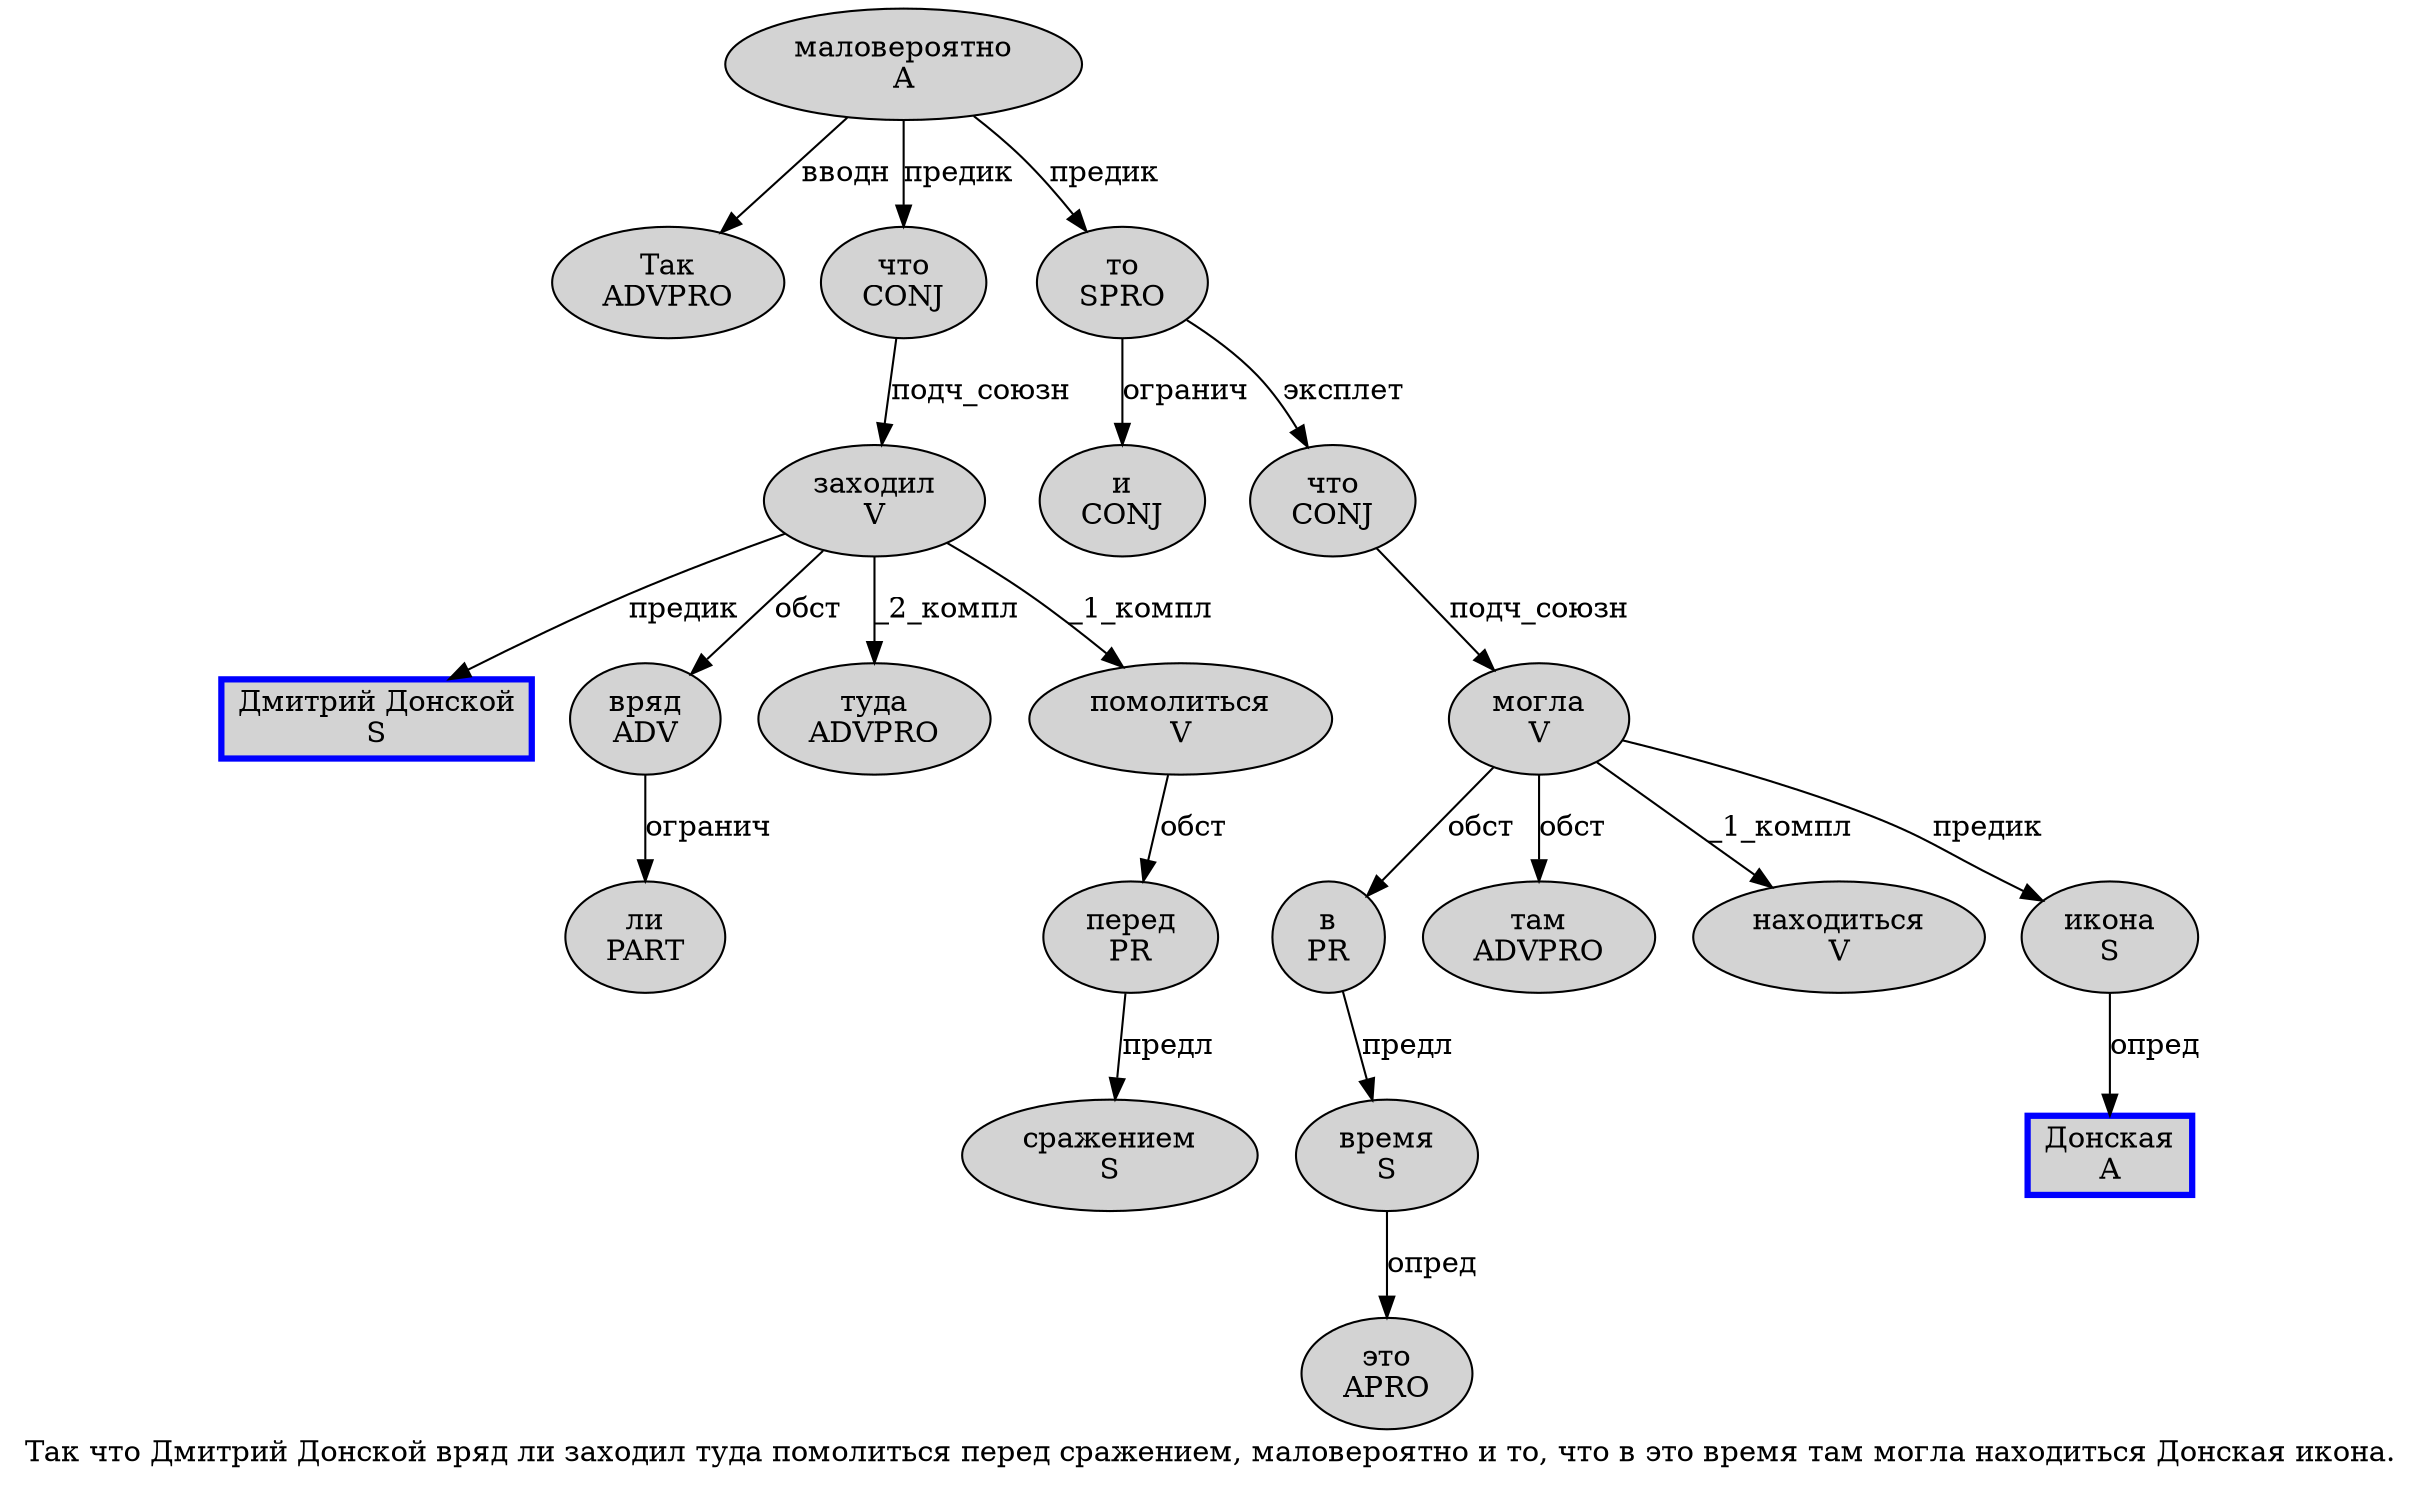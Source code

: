 digraph SENTENCE_948 {
	graph [label="Так что Дмитрий Донской вряд ли заходил туда помолиться перед сражением, маловероятно и то, что в это время там могла находиться Донская икона."]
	node [style=filled]
		0 [label="Так
ADVPRO" color="" fillcolor=lightgray penwidth=1 shape=ellipse]
		1 [label="что
CONJ" color="" fillcolor=lightgray penwidth=1 shape=ellipse]
		2 [label="Дмитрий Донской
S" color=blue fillcolor=lightgray penwidth=3 shape=box]
		3 [label="вряд
ADV" color="" fillcolor=lightgray penwidth=1 shape=ellipse]
		4 [label="ли
PART" color="" fillcolor=lightgray penwidth=1 shape=ellipse]
		5 [label="заходил
V" color="" fillcolor=lightgray penwidth=1 shape=ellipse]
		6 [label="туда
ADVPRO" color="" fillcolor=lightgray penwidth=1 shape=ellipse]
		7 [label="помолиться
V" color="" fillcolor=lightgray penwidth=1 shape=ellipse]
		8 [label="перед
PR" color="" fillcolor=lightgray penwidth=1 shape=ellipse]
		9 [label="сражением
S" color="" fillcolor=lightgray penwidth=1 shape=ellipse]
		11 [label="маловероятно
A" color="" fillcolor=lightgray penwidth=1 shape=ellipse]
		12 [label="и
CONJ" color="" fillcolor=lightgray penwidth=1 shape=ellipse]
		13 [label="то
SPRO" color="" fillcolor=lightgray penwidth=1 shape=ellipse]
		15 [label="что
CONJ" color="" fillcolor=lightgray penwidth=1 shape=ellipse]
		16 [label="в
PR" color="" fillcolor=lightgray penwidth=1 shape=ellipse]
		17 [label="это
APRO" color="" fillcolor=lightgray penwidth=1 shape=ellipse]
		18 [label="время
S" color="" fillcolor=lightgray penwidth=1 shape=ellipse]
		19 [label="там
ADVPRO" color="" fillcolor=lightgray penwidth=1 shape=ellipse]
		20 [label="могла
V" color="" fillcolor=lightgray penwidth=1 shape=ellipse]
		21 [label="находиться
V" color="" fillcolor=lightgray penwidth=1 shape=ellipse]
		22 [label="Донская
A" color=blue fillcolor=lightgray penwidth=3 shape=box]
		23 [label="икона
S" color="" fillcolor=lightgray penwidth=1 shape=ellipse]
			1 -> 5 [label="подч_союзн"]
			7 -> 8 [label="обст"]
			3 -> 4 [label="огранич"]
			13 -> 12 [label="огранич"]
			13 -> 15 [label="эксплет"]
			23 -> 22 [label="опред"]
			15 -> 20 [label="подч_союзн"]
			18 -> 17 [label="опред"]
			5 -> 2 [label="предик"]
			5 -> 3 [label="обст"]
			5 -> 6 [label="_2_компл"]
			5 -> 7 [label="_1_компл"]
			8 -> 9 [label="предл"]
			20 -> 16 [label="обст"]
			20 -> 19 [label="обст"]
			20 -> 21 [label="_1_компл"]
			20 -> 23 [label="предик"]
			16 -> 18 [label="предл"]
			11 -> 0 [label="вводн"]
			11 -> 1 [label="предик"]
			11 -> 13 [label="предик"]
}